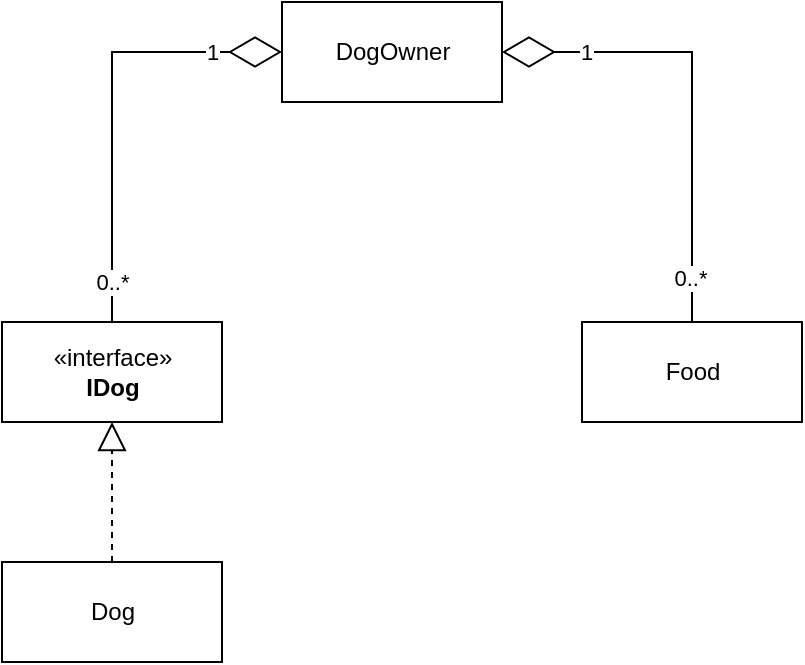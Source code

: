 <mxfile version="20.5.3" type="embed"><diagram id="I0u18od7jJSmsaNMgFLr" name="DogOwner LLD"><mxGraphModel dx="401" dy="432" grid="1" gridSize="10" guides="1" tooltips="1" connect="1" arrows="1" fold="1" page="1" pageScale="1" pageWidth="850" pageHeight="1100" math="0" shadow="0"><root><mxCell id="0"/><mxCell id="1" parent="0"/><mxCell id="2" value="DogOwner" style="html=1;" parent="1" vertex="1"><mxGeometry x="370" y="230" width="110" height="50" as="geometry"/></mxCell><mxCell id="3" value="Dog" style="html=1;" parent="1" vertex="1"><mxGeometry x="230" y="510" width="110" height="50" as="geometry"/></mxCell><mxCell id="4" value="«interface»&lt;br&gt;&lt;b&gt;IDog&lt;br&gt;&lt;/b&gt;" style="html=1;" parent="1" vertex="1"><mxGeometry x="230" y="390" width="110" height="50" as="geometry"/></mxCell><mxCell id="5" value="" style="endArrow=block;dashed=1;endFill=0;endSize=12;html=1;rounded=0;entryX=0.5;entryY=1;entryDx=0;entryDy=0;exitX=0.5;exitY=0;exitDx=0;exitDy=0;" parent="1" source="3" target="4" edge="1"><mxGeometry width="160" relative="1" as="geometry"><mxPoint x="460" y="610" as="sourcePoint"/><mxPoint x="620" y="610" as="targetPoint"/></mxGeometry></mxCell><mxCell id="6" value="" style="endArrow=diamondThin;endFill=0;endSize=24;html=1;rounded=0;entryX=0;entryY=0.5;entryDx=0;entryDy=0;exitX=0.5;exitY=0;exitDx=0;exitDy=0;edgeStyle=orthogonalEdgeStyle;" parent="1" source="4" target="2" edge="1"><mxGeometry width="160" relative="1" as="geometry"><mxPoint x="300" y="350" as="sourcePoint"/><mxPoint x="460" y="350" as="targetPoint"/></mxGeometry></mxCell><mxCell id="9" value="1" style="edgeLabel;html=1;align=center;verticalAlign=middle;resizable=0;points=[];" vertex="1" connectable="0" parent="6"><mxGeometry x="0.718" y="-1" relative="1" as="geometry"><mxPoint x="-4" y="-1" as="offset"/></mxGeometry></mxCell><mxCell id="10" value="0..*" style="edgeLabel;html=1;align=center;verticalAlign=middle;resizable=0;points=[];" vertex="1" connectable="0" parent="6"><mxGeometry x="-0.818" y="2" relative="1" as="geometry"><mxPoint x="2" as="offset"/></mxGeometry></mxCell><mxCell id="7" value="Food" style="html=1;" parent="1" vertex="1"><mxGeometry x="520" y="390" width="110" height="50" as="geometry"/></mxCell><mxCell id="8" value="" style="endArrow=diamondThin;endFill=0;endSize=24;html=1;rounded=0;entryX=1;entryY=0.5;entryDx=0;entryDy=0;exitX=0.5;exitY=0;exitDx=0;exitDy=0;edgeStyle=orthogonalEdgeStyle;" parent="1" source="7" target="2" edge="1"><mxGeometry width="160" relative="1" as="geometry"><mxPoint x="550" y="310" as="sourcePoint"/><mxPoint x="710" y="310" as="targetPoint"/></mxGeometry></mxCell><mxCell id="12" value="1" style="edgeLabel;html=1;align=center;verticalAlign=middle;resizable=0;points=[];" vertex="1" connectable="0" parent="8"><mxGeometry x="0.641" relative="1" as="geometry"><mxPoint as="offset"/></mxGeometry></mxCell><mxCell id="13" value="0..*" style="edgeLabel;html=1;align=center;verticalAlign=middle;resizable=0;points=[];" vertex="1" connectable="0" parent="8"><mxGeometry x="-0.804" y="1" relative="1" as="geometry"><mxPoint as="offset"/></mxGeometry></mxCell></root></mxGraphModel></diagram></mxfile>
